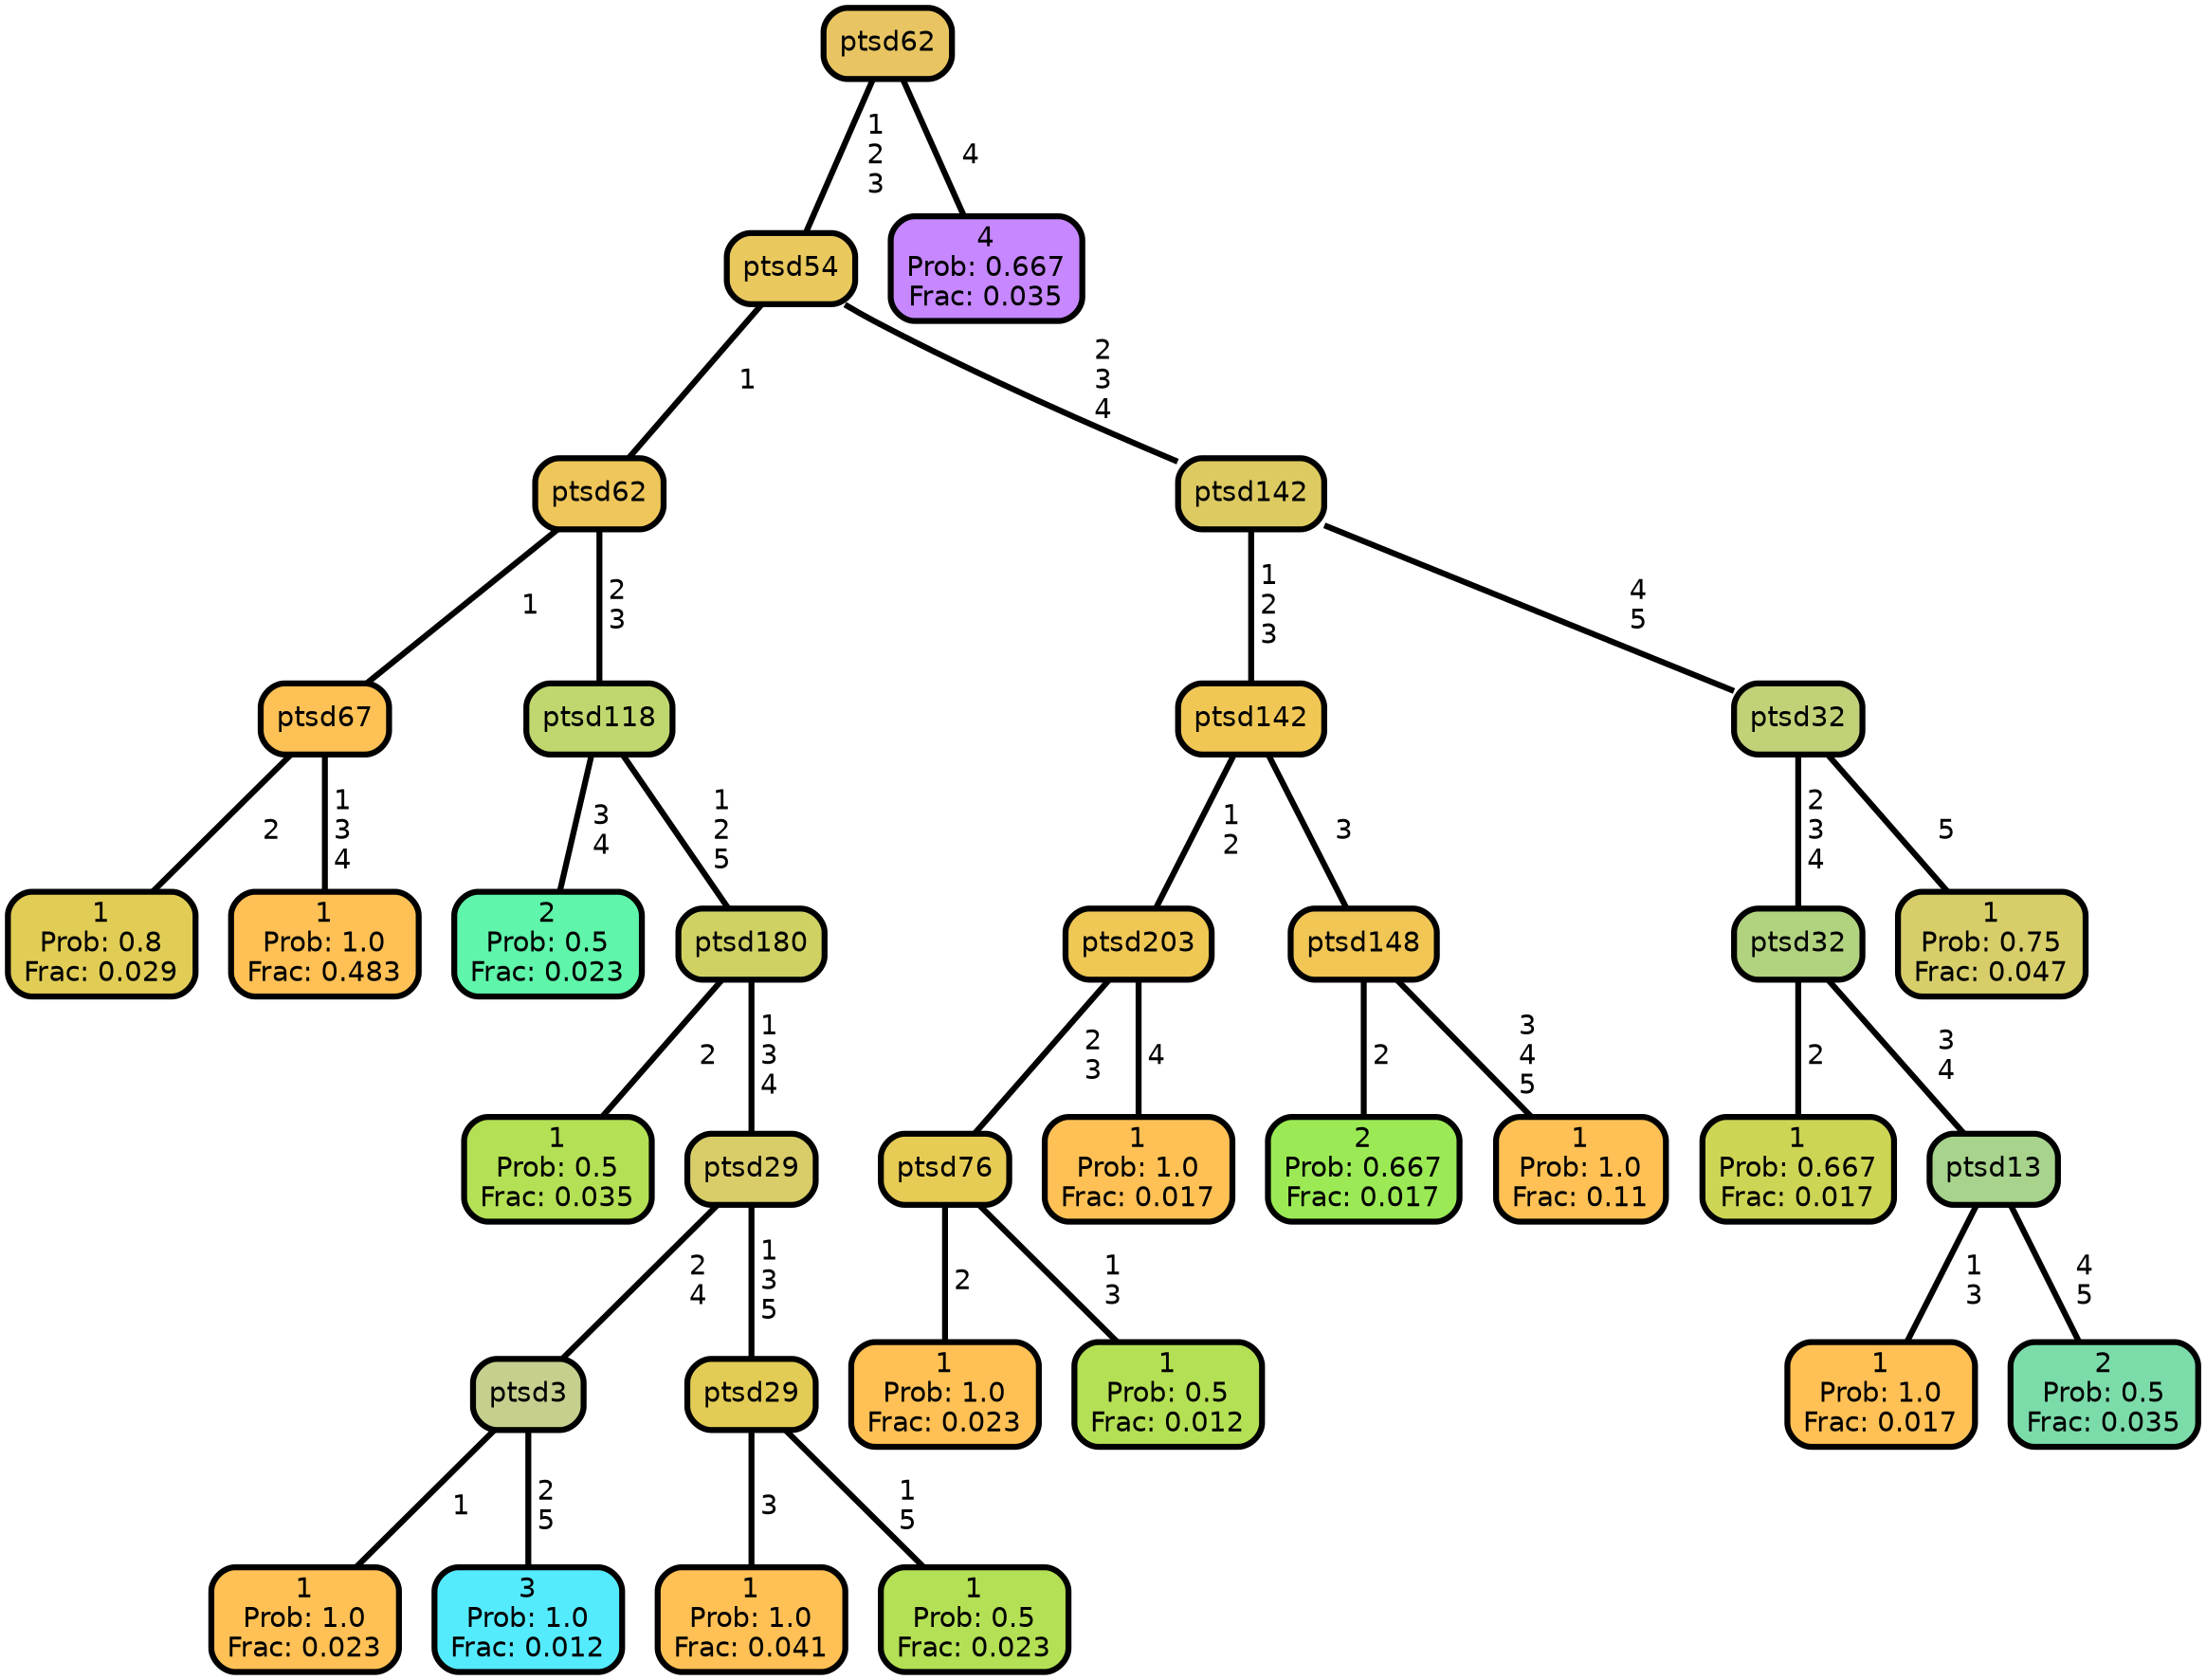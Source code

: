 graph Tree {
node [shape=box, style="filled, rounded",color="black",penwidth="3",fontcolor="black",                 fontname=helvetica] ;
graph [ranksep="0 equally", splines=straight,                 bgcolor=transparent, dpi=200] ;
edge [fontname=helvetica, color=black] ;
0 [label="1
Prob: 0.8
Frac: 0.029", fillcolor="#e1cd55"] ;
1 [label="ptsd67", fillcolor="#fdc155"] ;
2 [label="1
Prob: 1.0
Frac: 0.483", fillcolor="#ffc155"] ;
3 [label="ptsd62", fillcolor="#eec65a"] ;
4 [label="2
Prob: 0.5
Frac: 0.023", fillcolor="#5ff5aa"] ;
5 [label="ptsd118", fillcolor="#bfd76e"] ;
6 [label="1
Prob: 0.5
Frac: 0.035", fillcolor="#b4e055"] ;
7 [label="ptsd180", fillcolor="#cfd263"] ;
8 [label="1
Prob: 1.0
Frac: 0.023", fillcolor="#ffc155"] ;
9 [label="ptsd3", fillcolor="#c6cf8d"] ;
10 [label="3
Prob: 1.0
Frac: 0.012", fillcolor="#55ebff"] ;
11 [label="ptsd29", fillcolor="#d9cd69"] ;
12 [label="1
Prob: 1.0
Frac: 0.041", fillcolor="#ffc155"] ;
13 [label="ptsd29", fillcolor="#e3cc55"] ;
14 [label="1
Prob: 0.5
Frac: 0.023", fillcolor="#b4e055"] ;
15 [label="ptsd54", fillcolor="#e9c85d"] ;
16 [label="1
Prob: 1.0
Frac: 0.023", fillcolor="#ffc155"] ;
17 [label="ptsd76", fillcolor="#e6cb55"] ;
18 [label="1
Prob: 0.5
Frac: 0.012", fillcolor="#b4e055"] ;
19 [label="ptsd203", fillcolor="#eec755"] ;
20 [label="1
Prob: 1.0
Frac: 0.017", fillcolor="#ffc155"] ;
21 [label="ptsd142", fillcolor="#f0c755"] ;
22 [label="2
Prob: 0.667
Frac: 0.017", fillcolor="#9bea55"] ;
23 [label="ptsd148", fillcolor="#f1c655"] ;
24 [label="1
Prob: 1.0
Frac: 0.11", fillcolor="#ffc155"] ;
25 [label="ptsd142", fillcolor="#ddcb62"] ;
26 [label="1
Prob: 0.667
Frac: 0.017", fillcolor="#cdd555"] ;
27 [label="ptsd32", fillcolor="#b1d37f"] ;
28 [label="1
Prob: 1.0
Frac: 0.017", fillcolor="#ffc155"] ;
29 [label="ptsd13", fillcolor="#a7d38d"] ;
30 [label="2
Prob: 0.5
Frac: 0.035", fillcolor="#7bdcaa"] ;
31 [label="ptsd32", fillcolor="#c0d177"] ;
32 [label="1
Prob: 0.75
Frac: 0.047", fillcolor="#d7ce6a"] ;
33 [label="ptsd62", fillcolor="#e8c562"] ;
34 [label="4
Prob: 0.667
Frac: 0.035", fillcolor="#c687ff"] ;
1 -- 0 [label=" 2",penwidth=3] ;
1 -- 2 [label=" 1\n 3\n 4",penwidth=3] ;
3 -- 1 [label=" 1",penwidth=3] ;
3 -- 5 [label=" 2\n 3",penwidth=3] ;
5 -- 4 [label=" 3\n 4",penwidth=3] ;
5 -- 7 [label=" 1\n 2\n 5",penwidth=3] ;
7 -- 6 [label=" 2",penwidth=3] ;
7 -- 11 [label=" 1\n 3\n 4",penwidth=3] ;
9 -- 8 [label=" 1",penwidth=3] ;
9 -- 10 [label=" 2\n 5",penwidth=3] ;
11 -- 9 [label=" 2\n 4",penwidth=3] ;
11 -- 13 [label=" 1\n 3\n 5",penwidth=3] ;
13 -- 12 [label=" 3",penwidth=3] ;
13 -- 14 [label=" 1\n 5",penwidth=3] ;
15 -- 3 [label=" 1",penwidth=3] ;
15 -- 25 [label=" 2\n 3\n 4",penwidth=3] ;
17 -- 16 [label=" 2",penwidth=3] ;
17 -- 18 [label=" 1\n 3",penwidth=3] ;
19 -- 17 [label=" 2\n 3",penwidth=3] ;
19 -- 20 [label=" 4",penwidth=3] ;
21 -- 19 [label=" 1\n 2",penwidth=3] ;
21 -- 23 [label=" 3",penwidth=3] ;
23 -- 22 [label=" 2",penwidth=3] ;
23 -- 24 [label=" 3\n 4\n 5",penwidth=3] ;
25 -- 21 [label=" 1\n 2\n 3",penwidth=3] ;
25 -- 31 [label=" 4\n 5",penwidth=3] ;
27 -- 26 [label=" 2",penwidth=3] ;
27 -- 29 [label=" 3\n 4",penwidth=3] ;
29 -- 28 [label=" 1\n 3",penwidth=3] ;
29 -- 30 [label=" 4\n 5",penwidth=3] ;
31 -- 27 [label=" 2\n 3\n 4",penwidth=3] ;
31 -- 32 [label=" 5",penwidth=3] ;
33 -- 15 [label=" 1\n 2\n 3",penwidth=3] ;
33 -- 34 [label=" 4",penwidth=3] ;
{rank = same;}}